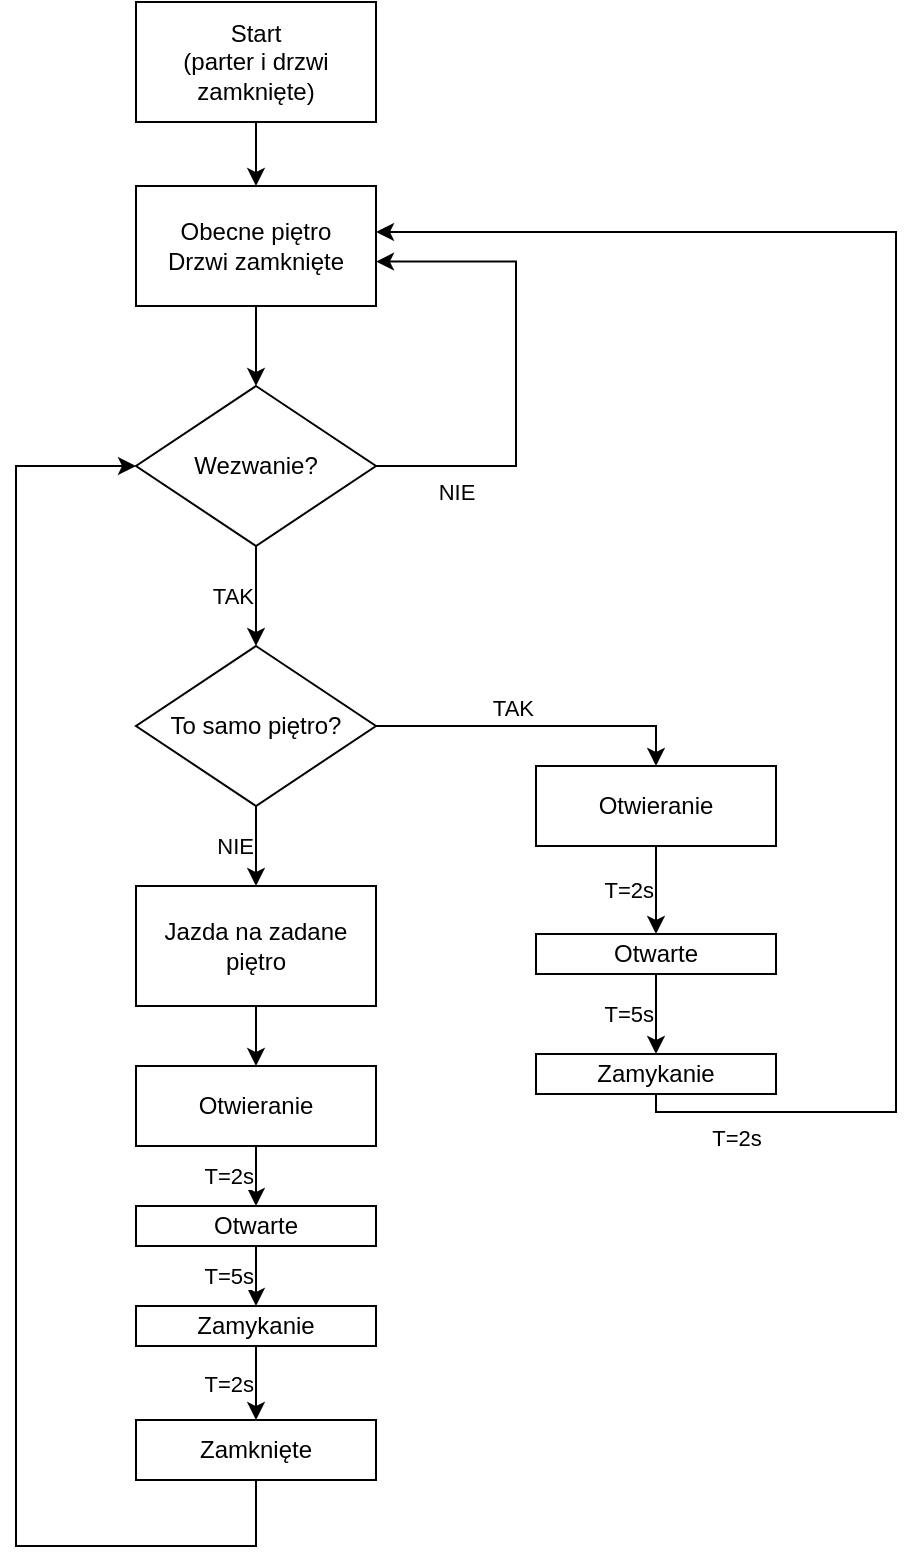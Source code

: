 <mxfile version="13.8.0" type="github"><diagram id="lBiy29arfi2-j6ZOXhQk" name="Page-1"><mxGraphModel dx="1038" dy="1749" grid="1" gridSize="10" guides="1" tooltips="1" connect="1" arrows="1" fold="1" page="1" pageScale="1" pageWidth="827" pageHeight="1169" math="0" shadow="0"><root><mxCell id="0"/><mxCell id="1" parent="0"/><mxCell id="84Q2qwJzU-v4HmgAcBRb-36" value="" style="edgeStyle=orthogonalEdgeStyle;rounded=0;orthogonalLoop=1;jettySize=auto;html=1;" edge="1" parent="1" source="84Q2qwJzU-v4HmgAcBRb-3" target="84Q2qwJzU-v4HmgAcBRb-4"><mxGeometry relative="1" as="geometry"/></mxCell><mxCell id="84Q2qwJzU-v4HmgAcBRb-3" value="Start&lt;br&gt;(parter i drzwi zamknięte)" style="rounded=0;whiteSpace=wrap;html=1;" vertex="1" parent="1"><mxGeometry x="140" y="-2" width="120" height="60" as="geometry"/></mxCell><mxCell id="84Q2qwJzU-v4HmgAcBRb-27" value="" style="edgeStyle=orthogonalEdgeStyle;rounded=0;orthogonalLoop=1;jettySize=auto;html=1;" edge="1" parent="1" source="84Q2qwJzU-v4HmgAcBRb-4" target="84Q2qwJzU-v4HmgAcBRb-5"><mxGeometry relative="1" as="geometry"/></mxCell><mxCell id="84Q2qwJzU-v4HmgAcBRb-4" value="Obecne piętro&lt;br&gt;Drzwi zamknięte" style="rounded=0;whiteSpace=wrap;html=1;" vertex="1" parent="1"><mxGeometry x="140" y="90" width="120" height="60" as="geometry"/></mxCell><mxCell id="84Q2qwJzU-v4HmgAcBRb-26" value="TAK" style="edgeStyle=orthogonalEdgeStyle;rounded=0;orthogonalLoop=1;jettySize=auto;html=1;labelPosition=left;verticalLabelPosition=middle;align=right;verticalAlign=middle;" edge="1" parent="1" source="84Q2qwJzU-v4HmgAcBRb-5" target="84Q2qwJzU-v4HmgAcBRb-7"><mxGeometry relative="1" as="geometry"/></mxCell><mxCell id="84Q2qwJzU-v4HmgAcBRb-29" value="NIE" style="edgeStyle=orthogonalEdgeStyle;rounded=0;orthogonalLoop=1;jettySize=auto;html=1;entryX=1;entryY=0.63;entryDx=0;entryDy=0;entryPerimeter=0;labelPosition=center;verticalLabelPosition=bottom;align=center;verticalAlign=top;" edge="1" parent="1" source="84Q2qwJzU-v4HmgAcBRb-5" target="84Q2qwJzU-v4HmgAcBRb-4"><mxGeometry x="-0.67" relative="1" as="geometry"><mxPoint x="320" y="170" as="targetPoint"/><Array as="points"><mxPoint x="330" y="230"/><mxPoint x="330" y="128"/></Array><mxPoint as="offset"/></mxGeometry></mxCell><mxCell id="84Q2qwJzU-v4HmgAcBRb-5" value="Wezwanie?" style="rhombus;whiteSpace=wrap;html=1;" vertex="1" parent="1"><mxGeometry x="140" y="190" width="120" height="80" as="geometry"/></mxCell><mxCell id="84Q2qwJzU-v4HmgAcBRb-18" value="NIE" style="edgeStyle=orthogonalEdgeStyle;rounded=0;orthogonalLoop=1;jettySize=auto;html=1;labelPosition=left;verticalLabelPosition=middle;align=right;verticalAlign=middle;" edge="1" parent="1" source="84Q2qwJzU-v4HmgAcBRb-7" target="84Q2qwJzU-v4HmgAcBRb-9"><mxGeometry relative="1" as="geometry"/></mxCell><mxCell id="84Q2qwJzU-v4HmgAcBRb-19" value="TAK" style="edgeStyle=orthogonalEdgeStyle;rounded=0;orthogonalLoop=1;jettySize=auto;html=1;labelPosition=left;verticalLabelPosition=top;align=right;verticalAlign=bottom;" edge="1" parent="1" source="84Q2qwJzU-v4HmgAcBRb-7" target="84Q2qwJzU-v4HmgAcBRb-15"><mxGeometry relative="1" as="geometry"><Array as="points"><mxPoint x="400" y="360"/></Array></mxGeometry></mxCell><mxCell id="84Q2qwJzU-v4HmgAcBRb-7" value="To samo piętro?" style="rhombus;whiteSpace=wrap;html=1;" vertex="1" parent="1"><mxGeometry x="140" y="320" width="120" height="80" as="geometry"/></mxCell><mxCell id="84Q2qwJzU-v4HmgAcBRb-30" value="" style="edgeStyle=orthogonalEdgeStyle;rounded=0;orthogonalLoop=1;jettySize=auto;html=1;entryX=0.5;entryY=0;entryDx=0;entryDy=0;" edge="1" parent="1" source="84Q2qwJzU-v4HmgAcBRb-9" target="84Q2qwJzU-v4HmgAcBRb-10"><mxGeometry relative="1" as="geometry"/></mxCell><mxCell id="84Q2qwJzU-v4HmgAcBRb-9" value="Jazda na zadane piętro" style="rounded=0;whiteSpace=wrap;html=1;" vertex="1" parent="1"><mxGeometry x="140" y="440" width="120" height="60" as="geometry"/></mxCell><mxCell id="84Q2qwJzU-v4HmgAcBRb-31" value="T=2s" style="edgeStyle=orthogonalEdgeStyle;rounded=0;orthogonalLoop=1;jettySize=auto;html=1;entryX=0.5;entryY=0;entryDx=0;entryDy=0;labelPosition=left;verticalLabelPosition=middle;align=right;verticalAlign=middle;" edge="1" parent="1" source="84Q2qwJzU-v4HmgAcBRb-10" target="84Q2qwJzU-v4HmgAcBRb-11"><mxGeometry relative="1" as="geometry"/></mxCell><mxCell id="84Q2qwJzU-v4HmgAcBRb-10" value="Otwieranie" style="rounded=0;whiteSpace=wrap;html=1;" vertex="1" parent="1"><mxGeometry x="140" y="530" width="120" height="40" as="geometry"/></mxCell><mxCell id="84Q2qwJzU-v4HmgAcBRb-32" value="T=5s" style="edgeStyle=orthogonalEdgeStyle;rounded=0;orthogonalLoop=1;jettySize=auto;html=1;entryX=0.5;entryY=0;entryDx=0;entryDy=0;labelPosition=left;verticalLabelPosition=middle;align=right;verticalAlign=middle;" edge="1" parent="1" source="84Q2qwJzU-v4HmgAcBRb-11" target="84Q2qwJzU-v4HmgAcBRb-13"><mxGeometry relative="1" as="geometry"><mxPoint x="200" y="660" as="targetPoint"/></mxGeometry></mxCell><mxCell id="84Q2qwJzU-v4HmgAcBRb-11" value="Otwarte" style="rounded=0;whiteSpace=wrap;html=1;" vertex="1" parent="1"><mxGeometry x="140" y="600" width="120" height="20" as="geometry"/></mxCell><mxCell id="84Q2qwJzU-v4HmgAcBRb-33" value="T=2s" style="edgeStyle=orthogonalEdgeStyle;rounded=0;orthogonalLoop=1;jettySize=auto;html=1;labelPosition=left;verticalLabelPosition=middle;align=right;verticalAlign=middle;" edge="1" parent="1" source="84Q2qwJzU-v4HmgAcBRb-13" target="84Q2qwJzU-v4HmgAcBRb-14"><mxGeometry relative="1" as="geometry"/></mxCell><mxCell id="84Q2qwJzU-v4HmgAcBRb-13" value="Zamykanie" style="rounded=0;whiteSpace=wrap;html=1;" vertex="1" parent="1"><mxGeometry x="140" y="650" width="120" height="20" as="geometry"/></mxCell><mxCell id="84Q2qwJzU-v4HmgAcBRb-35" value="" style="edgeStyle=orthogonalEdgeStyle;rounded=0;orthogonalLoop=1;jettySize=auto;html=1;entryX=0;entryY=0.5;entryDx=0;entryDy=0;" edge="1" parent="1" source="84Q2qwJzU-v4HmgAcBRb-14" target="84Q2qwJzU-v4HmgAcBRb-5"><mxGeometry relative="1" as="geometry"><mxPoint x="90" y="220" as="targetPoint"/><Array as="points"><mxPoint x="200" y="770"/><mxPoint x="80" y="770"/><mxPoint x="80" y="230"/></Array></mxGeometry></mxCell><mxCell id="84Q2qwJzU-v4HmgAcBRb-14" value="Zamknięte" style="rounded=0;whiteSpace=wrap;html=1;" vertex="1" parent="1"><mxGeometry x="140" y="707" width="120" height="30" as="geometry"/></mxCell><mxCell id="84Q2qwJzU-v4HmgAcBRb-22" value="T=2s" style="edgeStyle=orthogonalEdgeStyle;rounded=0;orthogonalLoop=1;jettySize=auto;html=1;entryX=0.5;entryY=0;entryDx=0;entryDy=0;labelPosition=left;verticalLabelPosition=middle;align=right;verticalAlign=middle;" edge="1" parent="1" source="84Q2qwJzU-v4HmgAcBRb-15" target="84Q2qwJzU-v4HmgAcBRb-16"><mxGeometry relative="1" as="geometry"/></mxCell><mxCell id="84Q2qwJzU-v4HmgAcBRb-15" value="Otwieranie" style="rounded=0;whiteSpace=wrap;html=1;" vertex="1" parent="1"><mxGeometry x="340" y="380" width="120" height="40" as="geometry"/></mxCell><mxCell id="84Q2qwJzU-v4HmgAcBRb-23" value="T=5s" style="edgeStyle=orthogonalEdgeStyle;rounded=0;orthogonalLoop=1;jettySize=auto;html=1;labelPosition=left;verticalLabelPosition=middle;align=right;verticalAlign=middle;" edge="1" parent="1" source="84Q2qwJzU-v4HmgAcBRb-16" target="84Q2qwJzU-v4HmgAcBRb-17"><mxGeometry relative="1" as="geometry"/></mxCell><mxCell id="84Q2qwJzU-v4HmgAcBRb-16" value="Otwarte" style="rounded=0;whiteSpace=wrap;html=1;" vertex="1" parent="1"><mxGeometry x="340" y="464" width="120" height="20" as="geometry"/></mxCell><mxCell id="84Q2qwJzU-v4HmgAcBRb-25" value="T=2s" style="edgeStyle=orthogonalEdgeStyle;rounded=0;orthogonalLoop=1;jettySize=auto;html=1;entryX=1;entryY=0.5;entryDx=0;entryDy=0;labelPosition=center;verticalLabelPosition=bottom;align=center;verticalAlign=top;" edge="1" parent="1"><mxGeometry x="-0.866" relative="1" as="geometry"><mxPoint x="400" y="537" as="sourcePoint"/><mxPoint x="260" y="113" as="targetPoint"/><Array as="points"><mxPoint x="400" y="553"/><mxPoint x="520" y="553"/><mxPoint x="520" y="113"/></Array><mxPoint as="offset"/></mxGeometry></mxCell><mxCell id="84Q2qwJzU-v4HmgAcBRb-17" value="Zamykanie" style="rounded=0;whiteSpace=wrap;html=1;" vertex="1" parent="1"><mxGeometry x="340" y="524" width="120" height="20" as="geometry"/></mxCell></root></mxGraphModel></diagram></mxfile>
